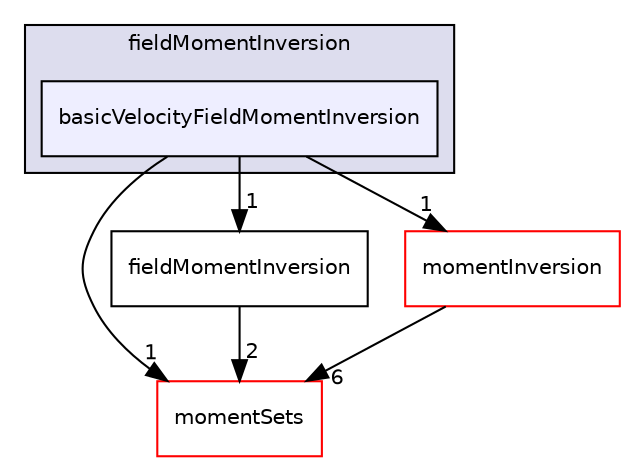 digraph "basicVelocityFieldMomentInversion" {
  bgcolor=transparent;
  compound=true
  node [ fontsize="10", fontname="Helvetica"];
  edge [ labelfontsize="10", labelfontname="Helvetica"];
  subgraph clusterdir_db960164ea42c42a422c08f487d84e08 {
    graph [ bgcolor="#ddddee", pencolor="black", label="fieldMomentInversion" fontname="Helvetica", fontsize="10", URL="dir_db960164ea42c42a422c08f487d84e08.html"]
  dir_0348cf1fb36379af70b0b4d3466537e3 [shape=box, label="basicVelocityFieldMomentInversion", style="filled", fillcolor="#eeeeff", pencolor="black", URL="dir_0348cf1fb36379af70b0b4d3466537e3.html"];
  }
  dir_28a10e058b67f0d7e124cb3c5246e6cb [shape=box label="momentSets" color="red" URL="dir_28a10e058b67f0d7e124cb3c5246e6cb.html"];
  dir_db2c61815207dc85e75ccbf467d61a07 [shape=box label="fieldMomentInversion" URL="dir_db2c61815207dc85e75ccbf467d61a07.html"];
  dir_0b9bb76b72c90181149adc55e92e6ea3 [shape=box label="momentInversion" color="red" URL="dir_0b9bb76b72c90181149adc55e92e6ea3.html"];
  dir_0348cf1fb36379af70b0b4d3466537e3->dir_28a10e058b67f0d7e124cb3c5246e6cb [headlabel="1", labeldistance=1.5 headhref="dir_000045_000239.html"];
  dir_0348cf1fb36379af70b0b4d3466537e3->dir_db2c61815207dc85e75ccbf467d61a07 [headlabel="1", labeldistance=1.5 headhref="dir_000045_000143.html"];
  dir_0348cf1fb36379af70b0b4d3466537e3->dir_0b9bb76b72c90181149adc55e92e6ea3 [headlabel="1", labeldistance=1.5 headhref="dir_000045_000048.html"];
  dir_db2c61815207dc85e75ccbf467d61a07->dir_28a10e058b67f0d7e124cb3c5246e6cb [headlabel="2", labeldistance=1.5 headhref="dir_000143_000239.html"];
  dir_0b9bb76b72c90181149adc55e92e6ea3->dir_28a10e058b67f0d7e124cb3c5246e6cb [headlabel="6", labeldistance=1.5 headhref="dir_000048_000239.html"];
}
